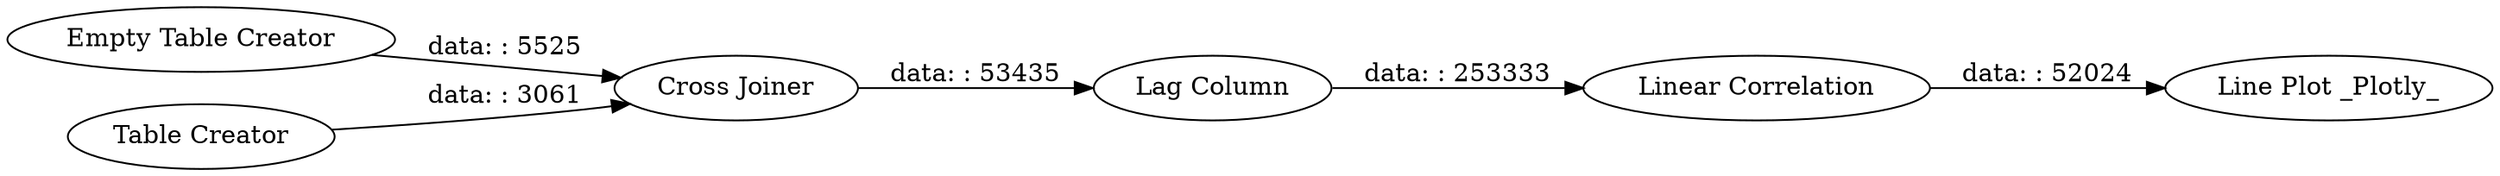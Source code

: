 digraph {
	"3483013168120496196_15" [label="Linear Correlation"]
	"3483013168120496196_12" [label="Cross Joiner"]
	"3483013168120496196_10" [label="Empty Table Creator"]
	"3483013168120496196_14" [label="Lag Column"]
	"3483013168120496196_16" [label="Line Plot _Plotly_"]
	"3483013168120496196_11" [label="Table Creator"]
	"3483013168120496196_15" -> "3483013168120496196_16" [label="data: : 52024"]
	"3483013168120496196_12" -> "3483013168120496196_14" [label="data: : 53435"]
	"3483013168120496196_14" -> "3483013168120496196_15" [label="data: : 253333"]
	"3483013168120496196_10" -> "3483013168120496196_12" [label="data: : 5525"]
	"3483013168120496196_11" -> "3483013168120496196_12" [label="data: : 3061"]
	rankdir=LR
}
